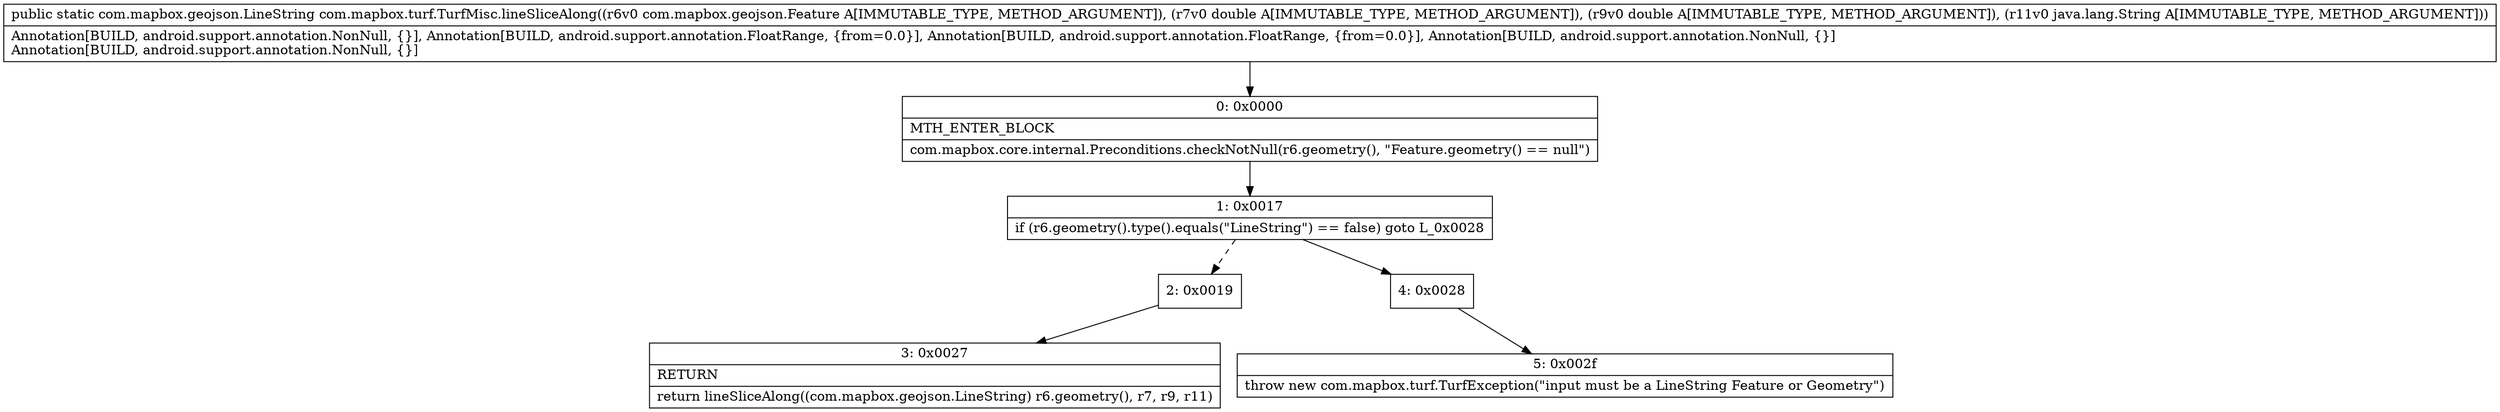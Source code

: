 digraph "CFG forcom.mapbox.turf.TurfMisc.lineSliceAlong(Lcom\/mapbox\/geojson\/Feature;DDLjava\/lang\/String;)Lcom\/mapbox\/geojson\/LineString;" {
Node_0 [shape=record,label="{0\:\ 0x0000|MTH_ENTER_BLOCK\l|com.mapbox.core.internal.Preconditions.checkNotNull(r6.geometry(), \"Feature.geometry() == null\")\l}"];
Node_1 [shape=record,label="{1\:\ 0x0017|if (r6.geometry().type().equals(\"LineString\") == false) goto L_0x0028\l}"];
Node_2 [shape=record,label="{2\:\ 0x0019}"];
Node_3 [shape=record,label="{3\:\ 0x0027|RETURN\l|return lineSliceAlong((com.mapbox.geojson.LineString) r6.geometry(), r7, r9, r11)\l}"];
Node_4 [shape=record,label="{4\:\ 0x0028}"];
Node_5 [shape=record,label="{5\:\ 0x002f|throw new com.mapbox.turf.TurfException(\"input must be a LineString Feature or Geometry\")\l}"];
MethodNode[shape=record,label="{public static com.mapbox.geojson.LineString com.mapbox.turf.TurfMisc.lineSliceAlong((r6v0 com.mapbox.geojson.Feature A[IMMUTABLE_TYPE, METHOD_ARGUMENT]), (r7v0 double A[IMMUTABLE_TYPE, METHOD_ARGUMENT]), (r9v0 double A[IMMUTABLE_TYPE, METHOD_ARGUMENT]), (r11v0 java.lang.String A[IMMUTABLE_TYPE, METHOD_ARGUMENT]))  | Annotation[BUILD, android.support.annotation.NonNull, \{\}], Annotation[BUILD, android.support.annotation.FloatRange, \{from=0.0\}], Annotation[BUILD, android.support.annotation.FloatRange, \{from=0.0\}], Annotation[BUILD, android.support.annotation.NonNull, \{\}]\lAnnotation[BUILD, android.support.annotation.NonNull, \{\}]\l}"];
MethodNode -> Node_0;
Node_0 -> Node_1;
Node_1 -> Node_2[style=dashed];
Node_1 -> Node_4;
Node_2 -> Node_3;
Node_4 -> Node_5;
}

